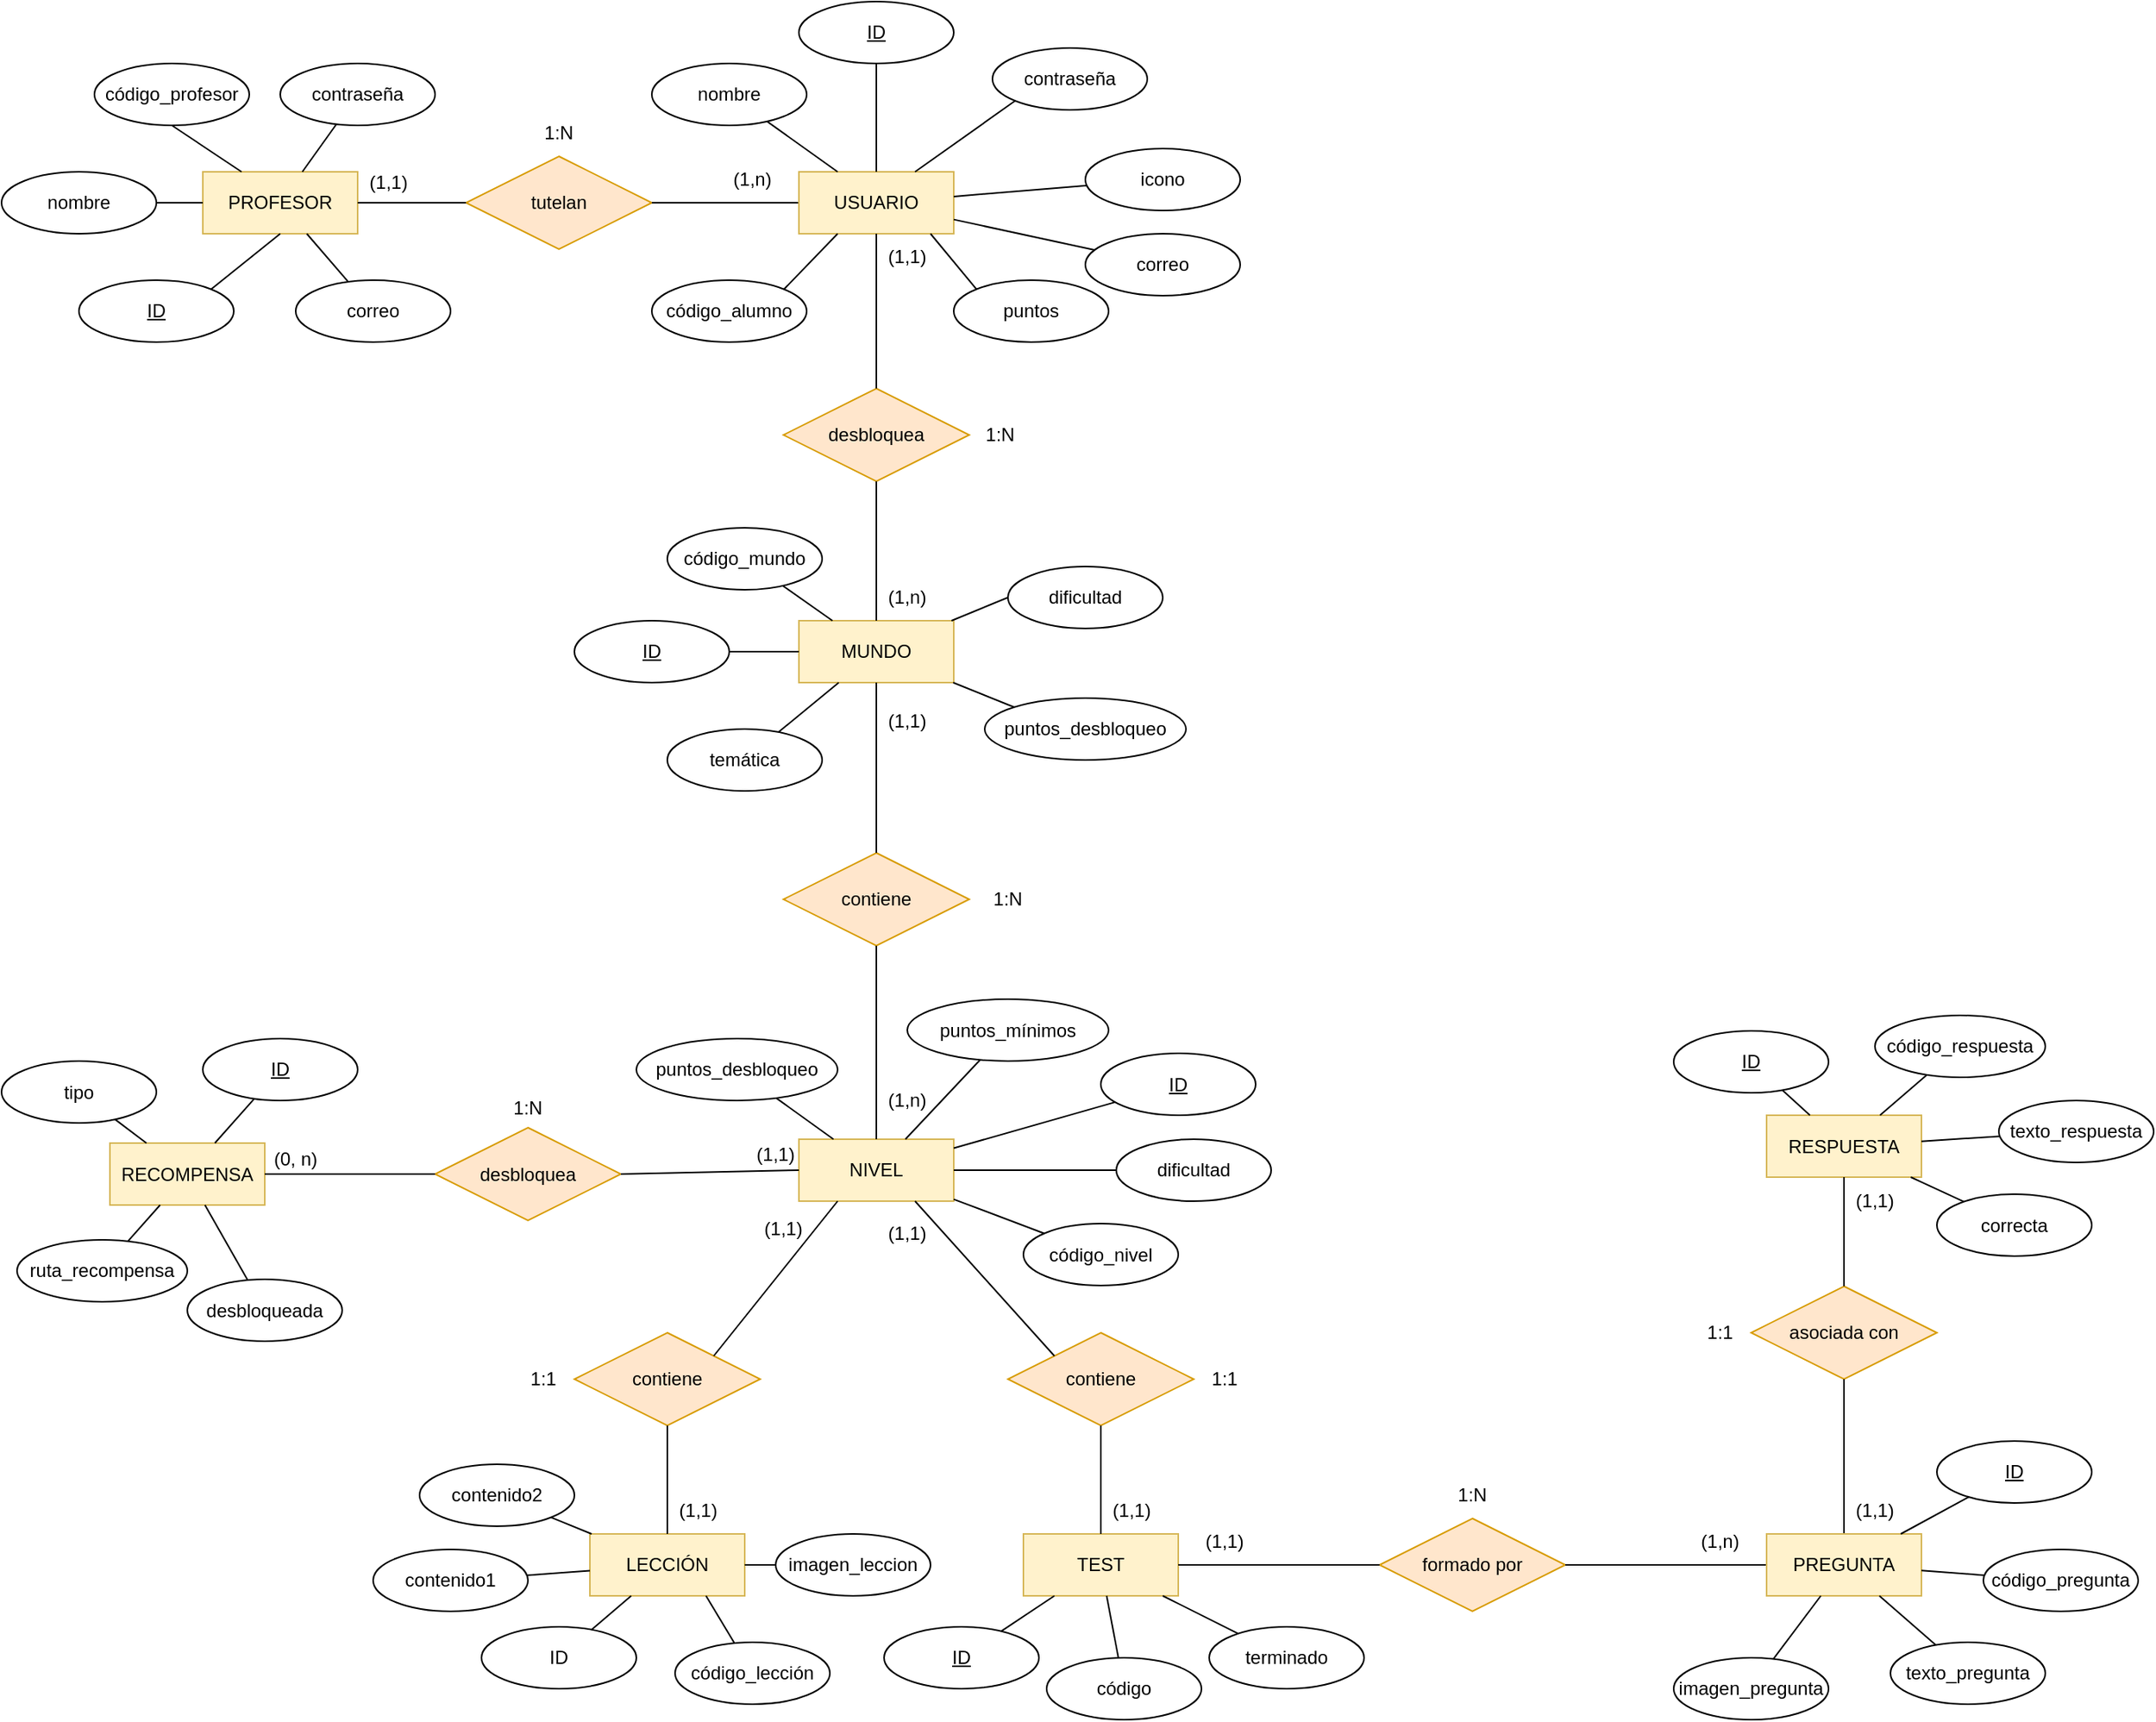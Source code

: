 <mxfile version="17.5.0" type="device"><diagram id="2SZATzoJ7jyjZa-QuBkc" name="Page-1"><mxGraphModel dx="868" dy="450" grid="1" gridSize="10" guides="1" tooltips="1" connect="1" arrows="1" fold="1" page="1" pageScale="1" pageWidth="1920" pageHeight="1200" math="0" shadow="0"><root><mxCell id="0"/><mxCell id="1" parent="0"/><mxCell id="1OOTAHwgdG0HFkxsUobN-11" value="tutelan" style="shape=rhombus;perimeter=rhombusPerimeter;whiteSpace=wrap;html=1;align=center;fillColor=#ffe6cc;strokeColor=#d79b00;" parent="1" vertex="1"><mxGeometry x="320" y="160" width="120" height="60" as="geometry"/></mxCell><mxCell id="1OOTAHwgdG0HFkxsUobN-17" value="" style="endArrow=none;html=1;rounded=0;entryX=0;entryY=0.5;entryDx=0;entryDy=0;exitX=1;exitY=0.5;exitDx=0;exitDy=0;" parent="1" source="1OOTAHwgdG0HFkxsUobN-11" target="1OOTAHwgdG0HFkxsUobN-19" edge="1"><mxGeometry relative="1" as="geometry"><mxPoint x="450" y="220" as="sourcePoint"/><mxPoint x="525" y="190.0" as="targetPoint"/></mxGeometry></mxCell><mxCell id="1OOTAHwgdG0HFkxsUobN-18" value="1:N" style="text;html=1;strokeColor=none;fillColor=none;align=center;verticalAlign=middle;whiteSpace=wrap;rounded=0;" parent="1" vertex="1"><mxGeometry x="350" y="130" width="60" height="30" as="geometry"/></mxCell><mxCell id="1OOTAHwgdG0HFkxsUobN-19" value="USUARIO" style="whiteSpace=wrap;html=1;align=center;fillColor=#fff2cc;strokeColor=#d6b656;" parent="1" vertex="1"><mxGeometry x="535" y="170" width="100" height="40" as="geometry"/></mxCell><mxCell id="1OOTAHwgdG0HFkxsUobN-20" value="PROFESOR" style="whiteSpace=wrap;html=1;align=center;fillColor=#fff2cc;strokeColor=#d6b656;" parent="1" vertex="1"><mxGeometry x="150" y="170" width="100" height="40" as="geometry"/></mxCell><mxCell id="1OOTAHwgdG0HFkxsUobN-21" value="" style="endArrow=none;html=1;rounded=0;entryX=1;entryY=0.5;entryDx=0;entryDy=0;exitX=0;exitY=0.5;exitDx=0;exitDy=0;" parent="1" source="1OOTAHwgdG0HFkxsUobN-11" target="1OOTAHwgdG0HFkxsUobN-20" edge="1"><mxGeometry relative="1" as="geometry"><mxPoint x="260" y="270" as="sourcePoint"/><mxPoint x="545" y="200.0" as="targetPoint"/></mxGeometry></mxCell><mxCell id="1OOTAHwgdG0HFkxsUobN-27" value="(1,1)" style="text;html=1;strokeColor=none;fillColor=none;align=center;verticalAlign=middle;whiteSpace=wrap;rounded=0;" parent="1" vertex="1"><mxGeometry x="240" y="162" width="60" height="30" as="geometry"/></mxCell><mxCell id="1OOTAHwgdG0HFkxsUobN-28" value="(1,n)" style="text;html=1;strokeColor=none;fillColor=none;align=center;verticalAlign=middle;whiteSpace=wrap;rounded=0;" parent="1" vertex="1"><mxGeometry x="475" y="160" width="60" height="30" as="geometry"/></mxCell><mxCell id="1OOTAHwgdG0HFkxsUobN-31" value="RECOMPENSA" style="whiteSpace=wrap;html=1;align=center;fillColor=#fff2cc;strokeColor=#d6b656;" parent="1" vertex="1"><mxGeometry x="90" y="797.5" width="100" height="40" as="geometry"/></mxCell><mxCell id="1OOTAHwgdG0HFkxsUobN-32" value="LECCIÓN" style="whiteSpace=wrap;html=1;align=center;fillColor=#fff2cc;strokeColor=#d6b656;" parent="1" vertex="1"><mxGeometry x="400" y="1050" width="100" height="40" as="geometry"/></mxCell><mxCell id="1OOTAHwgdG0HFkxsUobN-33" value="MUNDO" style="whiteSpace=wrap;html=1;align=center;fillColor=#fff2cc;strokeColor=#d6b656;" parent="1" vertex="1"><mxGeometry x="535" y="460" width="100" height="40" as="geometry"/></mxCell><mxCell id="1OOTAHwgdG0HFkxsUobN-34" value="NIVEL" style="whiteSpace=wrap;html=1;align=center;fillColor=#fff2cc;strokeColor=#d6b656;" parent="1" vertex="1"><mxGeometry x="535" y="795" width="100" height="40" as="geometry"/></mxCell><mxCell id="1OOTAHwgdG0HFkxsUobN-35" value="TEST" style="whiteSpace=wrap;html=1;align=center;fillColor=#fff2cc;strokeColor=#d6b656;" parent="1" vertex="1"><mxGeometry x="680" y="1050" width="100" height="40" as="geometry"/></mxCell><mxCell id="1OOTAHwgdG0HFkxsUobN-37" value="RESPUESTA" style="whiteSpace=wrap;html=1;align=center;fillColor=#fff2cc;strokeColor=#d6b656;" parent="1" vertex="1"><mxGeometry x="1160" y="779.5" width="100" height="40" as="geometry"/></mxCell><mxCell id="1OOTAHwgdG0HFkxsUobN-39" value="desbloquea" style="shape=rhombus;perimeter=rhombusPerimeter;whiteSpace=wrap;html=1;align=center;fillColor=#ffe6cc;strokeColor=#d79b00;" parent="1" vertex="1"><mxGeometry x="525" y="310" width="120" height="60" as="geometry"/></mxCell><mxCell id="1OOTAHwgdG0HFkxsUobN-41" value="" style="endArrow=none;html=1;rounded=0;exitX=0.5;exitY=1;exitDx=0;exitDy=0;entryX=0.5;entryY=0;entryDx=0;entryDy=0;" parent="1" source="1OOTAHwgdG0HFkxsUobN-19" target="1OOTAHwgdG0HFkxsUobN-39" edge="1"><mxGeometry relative="1" as="geometry"><mxPoint x="510" y="330" as="sourcePoint"/><mxPoint x="670" y="330" as="targetPoint"/></mxGeometry></mxCell><mxCell id="1OOTAHwgdG0HFkxsUobN-42" value="" style="endArrow=none;html=1;rounded=0;exitX=0.5;exitY=1;exitDx=0;exitDy=0;entryX=0.5;entryY=0;entryDx=0;entryDy=0;" parent="1" source="1OOTAHwgdG0HFkxsUobN-39" target="1OOTAHwgdG0HFkxsUobN-33" edge="1"><mxGeometry relative="1" as="geometry"><mxPoint x="595.0" y="290.0" as="sourcePoint"/><mxPoint x="595.0" y="350.0" as="targetPoint"/></mxGeometry></mxCell><mxCell id="1OOTAHwgdG0HFkxsUobN-43" value="1:N" style="text;html=1;strokeColor=none;fillColor=none;align=center;verticalAlign=middle;whiteSpace=wrap;rounded=0;" parent="1" vertex="1"><mxGeometry x="635" y="325" width="60" height="30" as="geometry"/></mxCell><mxCell id="1OOTAHwgdG0HFkxsUobN-44" value="(1,1)" style="text;html=1;strokeColor=none;fillColor=none;align=center;verticalAlign=middle;whiteSpace=wrap;rounded=0;" parent="1" vertex="1"><mxGeometry x="575" y="210" width="60" height="30" as="geometry"/></mxCell><mxCell id="1OOTAHwgdG0HFkxsUobN-45" value="(1,n)" style="text;html=1;strokeColor=none;fillColor=none;align=center;verticalAlign=middle;whiteSpace=wrap;rounded=0;" parent="1" vertex="1"><mxGeometry x="575" y="430" width="60" height="30" as="geometry"/></mxCell><mxCell id="1OOTAHwgdG0HFkxsUobN-46" value="contiene" style="shape=rhombus;perimeter=rhombusPerimeter;whiteSpace=wrap;html=1;align=center;fillColor=#ffe6cc;strokeColor=#d79b00;" parent="1" vertex="1"><mxGeometry x="525" y="610" width="120" height="60" as="geometry"/></mxCell><mxCell id="1OOTAHwgdG0HFkxsUobN-47" value="" style="endArrow=none;html=1;rounded=0;exitX=0.5;exitY=1;exitDx=0;exitDy=0;entryX=0.5;entryY=0;entryDx=0;entryDy=0;" parent="1" source="1OOTAHwgdG0HFkxsUobN-33" target="1OOTAHwgdG0HFkxsUobN-46" edge="1"><mxGeometry relative="1" as="geometry"><mxPoint x="510" y="610" as="sourcePoint"/><mxPoint x="670" y="610" as="targetPoint"/></mxGeometry></mxCell><mxCell id="1OOTAHwgdG0HFkxsUobN-48" value="" style="endArrow=none;html=1;rounded=0;exitX=0.5;exitY=1;exitDx=0;exitDy=0;entryX=0.5;entryY=0;entryDx=0;entryDy=0;" parent="1" source="1OOTAHwgdG0HFkxsUobN-46" target="1OOTAHwgdG0HFkxsUobN-34" edge="1"><mxGeometry relative="1" as="geometry"><mxPoint x="510" y="610" as="sourcePoint"/><mxPoint x="670" y="610" as="targetPoint"/></mxGeometry></mxCell><mxCell id="1OOTAHwgdG0HFkxsUobN-49" value="desbloquea" style="shape=rhombus;perimeter=rhombusPerimeter;whiteSpace=wrap;html=1;align=center;fillColor=#ffe6cc;strokeColor=#d79b00;" parent="1" vertex="1"><mxGeometry x="300" y="787.5" width="120" height="60" as="geometry"/></mxCell><mxCell id="J61Rb-ca9GSPEGgq18AX-1" value="" style="endArrow=none;html=1;rounded=0;entryX=1;entryY=0.5;entryDx=0;entryDy=0;" parent="1" source="1OOTAHwgdG0HFkxsUobN-49" target="1OOTAHwgdG0HFkxsUobN-31" edge="1"><mxGeometry relative="1" as="geometry"><mxPoint x="280" y="815" as="sourcePoint"/><mxPoint x="505" y="805" as="targetPoint"/></mxGeometry></mxCell><mxCell id="J61Rb-ca9GSPEGgq18AX-2" value="" style="endArrow=none;html=1;rounded=0;exitX=0;exitY=0.5;exitDx=0;exitDy=0;entryX=1;entryY=0.5;entryDx=0;entryDy=0;" parent="1" source="1OOTAHwgdG0HFkxsUobN-34" target="1OOTAHwgdG0HFkxsUobN-49" edge="1"><mxGeometry relative="1" as="geometry"><mxPoint x="605" y="765" as="sourcePoint"/><mxPoint x="605" y="815" as="targetPoint"/></mxGeometry></mxCell><mxCell id="J61Rb-ca9GSPEGgq18AX-5" value="contiene" style="shape=rhombus;perimeter=rhombusPerimeter;whiteSpace=wrap;html=1;align=center;fillColor=#ffe6cc;strokeColor=#d79b00;" parent="1" vertex="1"><mxGeometry x="390" y="920" width="120" height="60" as="geometry"/></mxCell><mxCell id="J61Rb-ca9GSPEGgq18AX-6" value="contiene" style="shape=rhombus;perimeter=rhombusPerimeter;whiteSpace=wrap;html=1;align=center;fillColor=#ffe6cc;strokeColor=#d79b00;" parent="1" vertex="1"><mxGeometry x="670" y="920" width="120" height="60" as="geometry"/></mxCell><mxCell id="J61Rb-ca9GSPEGgq18AX-7" value="formado por" style="shape=rhombus;perimeter=rhombusPerimeter;whiteSpace=wrap;html=1;align=center;fillColor=#ffe6cc;strokeColor=#d79b00;" parent="1" vertex="1"><mxGeometry x="910" y="1040" width="120" height="60" as="geometry"/></mxCell><mxCell id="J61Rb-ca9GSPEGgq18AX-8" value="asociada con" style="shape=rhombus;perimeter=rhombusPerimeter;whiteSpace=wrap;html=1;align=center;fillColor=#ffe6cc;strokeColor=#d79b00;" parent="1" vertex="1"><mxGeometry x="1150" y="890" width="120" height="60" as="geometry"/></mxCell><mxCell id="J61Rb-ca9GSPEGgq18AX-9" value="" style="endArrow=none;html=1;rounded=0;exitX=0.25;exitY=1;exitDx=0;exitDy=0;entryX=1;entryY=0;entryDx=0;entryDy=0;" parent="1" source="1OOTAHwgdG0HFkxsUobN-34" target="J61Rb-ca9GSPEGgq18AX-5" edge="1"><mxGeometry relative="1" as="geometry"><mxPoint x="545" y="825" as="sourcePoint"/><mxPoint x="500" y="825" as="targetPoint"/></mxGeometry></mxCell><mxCell id="J61Rb-ca9GSPEGgq18AX-10" value="" style="endArrow=none;html=1;rounded=0;exitX=0.75;exitY=1;exitDx=0;exitDy=0;entryX=0;entryY=0;entryDx=0;entryDy=0;" parent="1" source="1OOTAHwgdG0HFkxsUobN-34" target="J61Rb-ca9GSPEGgq18AX-6" edge="1"><mxGeometry relative="1" as="geometry"><mxPoint x="555" y="760" as="sourcePoint"/><mxPoint x="510" y="760" as="targetPoint"/></mxGeometry></mxCell><mxCell id="J61Rb-ca9GSPEGgq18AX-11" value="" style="endArrow=none;html=1;rounded=0;entryX=0.5;entryY=0;entryDx=0;entryDy=0;" parent="1" source="J61Rb-ca9GSPEGgq18AX-5" target="1OOTAHwgdG0HFkxsUobN-32" edge="1"><mxGeometry relative="1" as="geometry"><mxPoint x="620.0" y="930" as="sourcePoint"/><mxPoint x="640.0" y="985" as="targetPoint"/></mxGeometry></mxCell><mxCell id="J61Rb-ca9GSPEGgq18AX-12" value="" style="endArrow=none;html=1;rounded=0;exitX=0.5;exitY=1;exitDx=0;exitDy=0;entryX=0.5;entryY=0;entryDx=0;entryDy=0;" parent="1" source="J61Rb-ca9GSPEGgq18AX-6" target="1OOTAHwgdG0HFkxsUobN-35" edge="1"><mxGeometry relative="1" as="geometry"><mxPoint x="660.0" y="945" as="sourcePoint"/><mxPoint x="680.0" y="1000" as="targetPoint"/></mxGeometry></mxCell><mxCell id="J61Rb-ca9GSPEGgq18AX-14" value="" style="endArrow=none;html=1;rounded=0;entryX=1;entryY=0.5;entryDx=0;entryDy=0;" parent="1" source="AXG7xw45uUZ14vOBNyc1-51" target="J61Rb-ca9GSPEGgq18AX-7" edge="1"><mxGeometry relative="1" as="geometry"><mxPoint x="1240" y="1070" as="sourcePoint"/><mxPoint x="1670" y="880.5" as="targetPoint"/></mxGeometry></mxCell><mxCell id="J61Rb-ca9GSPEGgq18AX-15" value="" style="endArrow=none;html=1;rounded=0;exitX=0.5;exitY=0;exitDx=0;exitDy=0;entryX=0.5;entryY=1;entryDx=0;entryDy=0;" parent="1" source="J61Rb-ca9GSPEGgq18AX-8" target="1OOTAHwgdG0HFkxsUobN-37" edge="1"><mxGeometry relative="1" as="geometry"><mxPoint x="1420" y="995" as="sourcePoint"/><mxPoint x="1410" y="1025" as="targetPoint"/></mxGeometry></mxCell><mxCell id="J61Rb-ca9GSPEGgq18AX-16" value="" style="endArrow=none;html=1;rounded=0;entryX=0.5;entryY=1;entryDx=0;entryDy=0;" parent="1" source="AXG7xw45uUZ14vOBNyc1-51" target="J61Rb-ca9GSPEGgq18AX-8" edge="1"><mxGeometry relative="1" as="geometry"><mxPoint x="1210" y="1050" as="sourcePoint"/><mxPoint x="1420" y="965" as="targetPoint"/></mxGeometry></mxCell><mxCell id="J61Rb-ca9GSPEGgq18AX-17" value="(1,n)" style="text;html=1;strokeColor=none;fillColor=none;align=center;verticalAlign=middle;whiteSpace=wrap;rounded=0;" parent="1" vertex="1"><mxGeometry x="575" y="755" width="60" height="30" as="geometry"/></mxCell><mxCell id="J61Rb-ca9GSPEGgq18AX-18" value="(1,1)" style="text;html=1;strokeColor=none;fillColor=none;align=center;verticalAlign=middle;whiteSpace=wrap;rounded=0;" parent="1" vertex="1"><mxGeometry x="575" y="510" width="60" height="30" as="geometry"/></mxCell><mxCell id="J61Rb-ca9GSPEGgq18AX-19" value="1:N" style="text;html=1;strokeColor=none;fillColor=none;align=center;verticalAlign=middle;whiteSpace=wrap;rounded=0;" parent="1" vertex="1"><mxGeometry x="640" y="625" width="60" height="30" as="geometry"/></mxCell><mxCell id="J61Rb-ca9GSPEGgq18AX-20" value="(1,1)" style="text;html=1;strokeColor=none;fillColor=none;align=center;verticalAlign=middle;whiteSpace=wrap;rounded=0;" parent="1" vertex="1"><mxGeometry x="490" y="790" width="60" height="30" as="geometry"/></mxCell><mxCell id="J61Rb-ca9GSPEGgq18AX-21" value="(0, n)" style="text;html=1;strokeColor=none;fillColor=none;align=center;verticalAlign=middle;whiteSpace=wrap;rounded=0;" parent="1" vertex="1"><mxGeometry x="180" y="792.5" width="60" height="30" as="geometry"/></mxCell><mxCell id="J61Rb-ca9GSPEGgq18AX-22" value="1:N" style="text;html=1;strokeColor=none;fillColor=none;align=center;verticalAlign=middle;whiteSpace=wrap;rounded=0;" parent="1" vertex="1"><mxGeometry x="330" y="760" width="60" height="30" as="geometry"/></mxCell><mxCell id="J61Rb-ca9GSPEGgq18AX-26" value="(1,1)" style="text;html=1;strokeColor=none;fillColor=none;align=center;verticalAlign=middle;whiteSpace=wrap;rounded=0;" parent="1" vertex="1"><mxGeometry x="440" y="1020" width="60" height="30" as="geometry"/></mxCell><mxCell id="J61Rb-ca9GSPEGgq18AX-27" value="(1,1)" style="text;html=1;strokeColor=none;fillColor=none;align=center;verticalAlign=middle;whiteSpace=wrap;rounded=0;" parent="1" vertex="1"><mxGeometry x="495" y="837.5" width="60" height="30" as="geometry"/></mxCell><mxCell id="J61Rb-ca9GSPEGgq18AX-28" value="(1,1)" style="text;html=1;strokeColor=none;fillColor=none;align=center;verticalAlign=middle;whiteSpace=wrap;rounded=0;" parent="1" vertex="1"><mxGeometry x="720" y="1020" width="60" height="30" as="geometry"/></mxCell><mxCell id="J61Rb-ca9GSPEGgq18AX-29" value="(1,1)" style="text;html=1;strokeColor=none;fillColor=none;align=center;verticalAlign=middle;whiteSpace=wrap;rounded=0;" parent="1" vertex="1"><mxGeometry x="780" y="1040" width="60" height="30" as="geometry"/></mxCell><mxCell id="J61Rb-ca9GSPEGgq18AX-30" value="1:1" style="text;html=1;strokeColor=none;fillColor=none;align=center;verticalAlign=middle;whiteSpace=wrap;rounded=0;" parent="1" vertex="1"><mxGeometry x="340" y="935" width="60" height="30" as="geometry"/></mxCell><mxCell id="J61Rb-ca9GSPEGgq18AX-31" value="1:1" style="text;html=1;strokeColor=none;fillColor=none;align=center;verticalAlign=middle;whiteSpace=wrap;rounded=0;" parent="1" vertex="1"><mxGeometry x="780" y="935" width="60" height="30" as="geometry"/></mxCell><mxCell id="J61Rb-ca9GSPEGgq18AX-32" value="(1,n)" style="text;html=1;strokeColor=none;fillColor=none;align=center;verticalAlign=middle;whiteSpace=wrap;rounded=0;" parent="1" vertex="1"><mxGeometry x="1100" y="1040" width="60" height="30" as="geometry"/></mxCell><mxCell id="J61Rb-ca9GSPEGgq18AX-33" value="(1,1)" style="text;html=1;strokeColor=none;fillColor=none;align=center;verticalAlign=middle;whiteSpace=wrap;rounded=0;" parent="1" vertex="1"><mxGeometry x="575" y="840.5" width="60" height="30" as="geometry"/></mxCell><mxCell id="J61Rb-ca9GSPEGgq18AX-34" value="" style="endArrow=none;html=1;rounded=0;" parent="1" source="J61Rb-ca9GSPEGgq18AX-7" target="1OOTAHwgdG0HFkxsUobN-35" edge="1"><mxGeometry relative="1" as="geometry"><mxPoint x="910" y="1005" as="sourcePoint"/><mxPoint x="920" y="990" as="targetPoint"/></mxGeometry></mxCell><mxCell id="J61Rb-ca9GSPEGgq18AX-35" value="1:N" style="text;html=1;strokeColor=none;fillColor=none;align=center;verticalAlign=middle;whiteSpace=wrap;rounded=0;" parent="1" vertex="1"><mxGeometry x="940" y="1010" width="60" height="30" as="geometry"/></mxCell><mxCell id="J61Rb-ca9GSPEGgq18AX-36" value="(1,1)" style="text;html=1;strokeColor=none;fillColor=none;align=center;verticalAlign=middle;whiteSpace=wrap;rounded=0;" parent="1" vertex="1"><mxGeometry x="1200" y="1020" width="60" height="30" as="geometry"/></mxCell><mxCell id="J61Rb-ca9GSPEGgq18AX-37" value="(1,1)" style="text;html=1;strokeColor=none;fillColor=none;align=center;verticalAlign=middle;whiteSpace=wrap;rounded=0;" parent="1" vertex="1"><mxGeometry x="1200" y="819.5" width="60" height="30" as="geometry"/></mxCell><mxCell id="J61Rb-ca9GSPEGgq18AX-38" value="1:1" style="text;html=1;strokeColor=none;fillColor=none;align=center;verticalAlign=middle;whiteSpace=wrap;rounded=0;" parent="1" vertex="1"><mxGeometry x="1100" y="905" width="60" height="30" as="geometry"/></mxCell><mxCell id="AXG7xw45uUZ14vOBNyc1-2" value="ID" style="ellipse;whiteSpace=wrap;html=1;align=center;fontStyle=4;" parent="1" vertex="1"><mxGeometry x="70" y="240" width="100" height="40" as="geometry"/></mxCell><mxCell id="AXG7xw45uUZ14vOBNyc1-3" value="nombre" style="ellipse;whiteSpace=wrap;html=1;align=center;" parent="1" vertex="1"><mxGeometry x="20" y="170" width="100" height="40" as="geometry"/></mxCell><mxCell id="AXG7xw45uUZ14vOBNyc1-4" value="código_profesor" style="ellipse;whiteSpace=wrap;html=1;align=center;" parent="1" vertex="1"><mxGeometry x="80" y="100" width="100" height="40" as="geometry"/></mxCell><mxCell id="AXG7xw45uUZ14vOBNyc1-5" value="" style="endArrow=none;html=1;rounded=0;entryX=0.5;entryY=1;entryDx=0;entryDy=0;exitX=1;exitY=0;exitDx=0;exitDy=0;" parent="1" source="AXG7xw45uUZ14vOBNyc1-2" target="1OOTAHwgdG0HFkxsUobN-20" edge="1"><mxGeometry relative="1" as="geometry"><mxPoint x="450" y="200.0" as="sourcePoint"/><mxPoint x="545" y="200.0" as="targetPoint"/></mxGeometry></mxCell><mxCell id="AXG7xw45uUZ14vOBNyc1-6" value="" style="endArrow=none;html=1;rounded=0;exitX=1;exitY=0.5;exitDx=0;exitDy=0;" parent="1" source="AXG7xw45uUZ14vOBNyc1-3" edge="1"><mxGeometry relative="1" as="geometry"><mxPoint x="460" y="210.0" as="sourcePoint"/><mxPoint x="150" y="190" as="targetPoint"/></mxGeometry></mxCell><mxCell id="AXG7xw45uUZ14vOBNyc1-7" value="" style="endArrow=none;html=1;rounded=0;entryX=0.25;entryY=0;entryDx=0;entryDy=0;exitX=0.5;exitY=1;exitDx=0;exitDy=0;" parent="1" source="AXG7xw45uUZ14vOBNyc1-4" target="1OOTAHwgdG0HFkxsUobN-20" edge="1"><mxGeometry relative="1" as="geometry"><mxPoint x="470" y="220.0" as="sourcePoint"/><mxPoint x="565" y="220.0" as="targetPoint"/></mxGeometry></mxCell><mxCell id="AXG7xw45uUZ14vOBNyc1-8" value="ID" style="ellipse;whiteSpace=wrap;html=1;align=center;fontStyle=4;" parent="1" vertex="1"><mxGeometry x="535" y="60" width="100" height="40" as="geometry"/></mxCell><mxCell id="AXG7xw45uUZ14vOBNyc1-9" value="nombre" style="ellipse;whiteSpace=wrap;html=1;align=center;" parent="1" vertex="1"><mxGeometry x="440" y="100" width="100" height="40" as="geometry"/></mxCell><mxCell id="AXG7xw45uUZ14vOBNyc1-10" value="código_alumno" style="ellipse;whiteSpace=wrap;html=1;align=center;" parent="1" vertex="1"><mxGeometry x="440" y="240" width="100" height="40" as="geometry"/></mxCell><mxCell id="AXG7xw45uUZ14vOBNyc1-11" value="contraseña" style="ellipse;whiteSpace=wrap;html=1;align=center;" parent="1" vertex="1"><mxGeometry x="660" y="90" width="100" height="40" as="geometry"/></mxCell><mxCell id="AXG7xw45uUZ14vOBNyc1-12" value="icono" style="ellipse;whiteSpace=wrap;html=1;align=center;" parent="1" vertex="1"><mxGeometry x="720" y="155" width="100" height="40" as="geometry"/></mxCell><mxCell id="AXG7xw45uUZ14vOBNyc1-13" value="puntos" style="ellipse;whiteSpace=wrap;html=1;align=center;" parent="1" vertex="1"><mxGeometry x="635" y="240" width="100" height="40" as="geometry"/></mxCell><mxCell id="AXG7xw45uUZ14vOBNyc1-14" value="" style="endArrow=none;html=1;rounded=0;entryX=0.25;entryY=1;entryDx=0;entryDy=0;exitX=1;exitY=0;exitDx=0;exitDy=0;" parent="1" source="AXG7xw45uUZ14vOBNyc1-10" target="1OOTAHwgdG0HFkxsUobN-19" edge="1"><mxGeometry relative="1" as="geometry"><mxPoint x="140" y="150.0" as="sourcePoint"/><mxPoint x="185" y="180.0" as="targetPoint"/></mxGeometry></mxCell><mxCell id="AXG7xw45uUZ14vOBNyc1-15" value="" style="endArrow=none;html=1;rounded=0;entryX=0.75;entryY=0;entryDx=0;entryDy=0;exitX=0;exitY=0;exitDx=0;exitDy=0;" parent="1" source="AXG7xw45uUZ14vOBNyc1-13" target="1OOTAHwgdG0HFkxsUobN-44" edge="1"><mxGeometry relative="1" as="geometry"><mxPoint x="535.355" y="255.858" as="sourcePoint"/><mxPoint x="570" y="220.0" as="targetPoint"/></mxGeometry></mxCell><mxCell id="AXG7xw45uUZ14vOBNyc1-16" value="" style="endArrow=none;html=1;rounded=0;entryX=0.25;entryY=0;entryDx=0;entryDy=0;" parent="1" source="AXG7xw45uUZ14vOBNyc1-9" target="1OOTAHwgdG0HFkxsUobN-19" edge="1"><mxGeometry relative="1" as="geometry"><mxPoint x="545.355" y="265.858" as="sourcePoint"/><mxPoint x="560" y="180" as="targetPoint"/></mxGeometry></mxCell><mxCell id="AXG7xw45uUZ14vOBNyc1-17" value="" style="endArrow=none;html=1;rounded=0;entryX=0.5;entryY=0;entryDx=0;entryDy=0;" parent="1" source="AXG7xw45uUZ14vOBNyc1-8" target="1OOTAHwgdG0HFkxsUobN-19" edge="1"><mxGeometry relative="1" as="geometry"><mxPoint x="555.355" y="275.858" as="sourcePoint"/><mxPoint x="590" y="240.0" as="targetPoint"/></mxGeometry></mxCell><mxCell id="AXG7xw45uUZ14vOBNyc1-18" value="" style="endArrow=none;html=1;rounded=0;entryX=0.75;entryY=0;entryDx=0;entryDy=0;exitX=0;exitY=1;exitDx=0;exitDy=0;" parent="1" source="AXG7xw45uUZ14vOBNyc1-11" target="1OOTAHwgdG0HFkxsUobN-19" edge="1"><mxGeometry relative="1" as="geometry"><mxPoint x="565.355" y="285.858" as="sourcePoint"/><mxPoint x="600" y="250.0" as="targetPoint"/></mxGeometry></mxCell><mxCell id="AXG7xw45uUZ14vOBNyc1-19" value="" style="endArrow=none;html=1;rounded=0;" parent="1" source="AXG7xw45uUZ14vOBNyc1-12" target="1OOTAHwgdG0HFkxsUobN-19" edge="1"><mxGeometry relative="1" as="geometry"><mxPoint x="575.355" y="295.858" as="sourcePoint"/><mxPoint x="840" y="120" as="targetPoint"/></mxGeometry></mxCell><mxCell id="AXG7xw45uUZ14vOBNyc1-20" value="ID" style="ellipse;whiteSpace=wrap;html=1;align=center;fontStyle=4;" parent="1" vertex="1"><mxGeometry x="390" y="460" width="100" height="40" as="geometry"/></mxCell><mxCell id="AXG7xw45uUZ14vOBNyc1-21" value="código_mundo" style="ellipse;whiteSpace=wrap;html=1;align=center;" parent="1" vertex="1"><mxGeometry x="450" y="400" width="100" height="40" as="geometry"/></mxCell><mxCell id="AXG7xw45uUZ14vOBNyc1-22" value="temática" style="ellipse;whiteSpace=wrap;html=1;align=center;" parent="1" vertex="1"><mxGeometry x="450" y="530" width="100" height="40" as="geometry"/></mxCell><mxCell id="AXG7xw45uUZ14vOBNyc1-23" value="dificultad" style="ellipse;whiteSpace=wrap;html=1;align=center;" parent="1" vertex="1"><mxGeometry x="670" y="425" width="100" height="40" as="geometry"/></mxCell><mxCell id="AXG7xw45uUZ14vOBNyc1-24" value="puntos_desbloqueo" style="ellipse;whiteSpace=wrap;html=1;align=center;" parent="1" vertex="1"><mxGeometry x="655" y="510" width="130" height="40" as="geometry"/></mxCell><mxCell id="AXG7xw45uUZ14vOBNyc1-25" value="" style="endArrow=none;html=1;rounded=0;exitX=0;exitY=0.5;exitDx=0;exitDy=0;" parent="1" source="AXG7xw45uUZ14vOBNyc1-23" target="1OOTAHwgdG0HFkxsUobN-33" edge="1"><mxGeometry relative="1" as="geometry"><mxPoint x="659.645" y="255.858" as="sourcePoint"/><mxPoint x="630" y="220.0" as="targetPoint"/></mxGeometry></mxCell><mxCell id="AXG7xw45uUZ14vOBNyc1-26" value="" style="endArrow=none;html=1;rounded=0;entryX=0;entryY=0;entryDx=0;entryDy=0;" parent="1" source="1OOTAHwgdG0HFkxsUobN-33" target="AXG7xw45uUZ14vOBNyc1-24" edge="1"><mxGeometry relative="1" as="geometry"><mxPoint x="680.0" y="455" as="sourcePoint"/><mxPoint x="643.571" y="470" as="targetPoint"/></mxGeometry></mxCell><mxCell id="AXG7xw45uUZ14vOBNyc1-27" value="" style="endArrow=none;html=1;rounded=0;" parent="1" source="AXG7xw45uUZ14vOBNyc1-21" target="1OOTAHwgdG0HFkxsUobN-33" edge="1"><mxGeometry relative="1" as="geometry"><mxPoint x="644.912" y="510" as="sourcePoint"/><mxPoint x="684.293" y="525.78" as="targetPoint"/></mxGeometry></mxCell><mxCell id="AXG7xw45uUZ14vOBNyc1-28" value="" style="endArrow=none;html=1;rounded=0;" parent="1" source="AXG7xw45uUZ14vOBNyc1-20" target="1OOTAHwgdG0HFkxsUobN-33" edge="1"><mxGeometry relative="1" as="geometry"><mxPoint x="534.335" y="447.471" as="sourcePoint"/><mxPoint x="566.667" y="470" as="targetPoint"/></mxGeometry></mxCell><mxCell id="AXG7xw45uUZ14vOBNyc1-29" value="" style="endArrow=none;html=1;rounded=0;" parent="1" source="AXG7xw45uUZ14vOBNyc1-22" target="1OOTAHwgdG0HFkxsUobN-33" edge="1"><mxGeometry relative="1" as="geometry"><mxPoint x="500" y="490" as="sourcePoint"/><mxPoint x="545" y="490" as="targetPoint"/></mxGeometry></mxCell><mxCell id="AXG7xw45uUZ14vOBNyc1-30" value="ID" style="ellipse;whiteSpace=wrap;html=1;align=center;fontStyle=4;" parent="1" vertex="1"><mxGeometry x="150" y="730" width="100" height="40" as="geometry"/></mxCell><mxCell id="AXG7xw45uUZ14vOBNyc1-31" value="tipo" style="ellipse;whiteSpace=wrap;html=1;align=center;" parent="1" vertex="1"><mxGeometry x="20" y="744.5" width="100" height="40" as="geometry"/></mxCell><mxCell id="AXG7xw45uUZ14vOBNyc1-32" value="ruta_recompensa" style="ellipse;whiteSpace=wrap;html=1;align=center;" parent="1" vertex="1"><mxGeometry x="30" y="860" width="110" height="40" as="geometry"/></mxCell><mxCell id="AXG7xw45uUZ14vOBNyc1-33" value="desbloqueada" style="ellipse;whiteSpace=wrap;html=1;align=center;" parent="1" vertex="1"><mxGeometry x="140" y="885.5" width="100" height="40" as="geometry"/></mxCell><mxCell id="AXG7xw45uUZ14vOBNyc1-34" value="" style="endArrow=none;html=1;rounded=0;" parent="1" source="1OOTAHwgdG0HFkxsUobN-31" target="AXG7xw45uUZ14vOBNyc1-30" edge="1"><mxGeometry relative="1" as="geometry"><mxPoint x="341.463" y="825.732" as="sourcePoint"/><mxPoint x="200" y="827.5" as="targetPoint"/></mxGeometry></mxCell><mxCell id="AXG7xw45uUZ14vOBNyc1-35" value="" style="endArrow=none;html=1;rounded=0;" parent="1" source="AXG7xw45uUZ14vOBNyc1-31" target="1OOTAHwgdG0HFkxsUobN-31" edge="1"><mxGeometry relative="1" as="geometry"><mxPoint x="167.741" y="807.5" as="sourcePoint"/><mxPoint x="193.17" y="778.833" as="targetPoint"/></mxGeometry></mxCell><mxCell id="AXG7xw45uUZ14vOBNyc1-36" value="" style="endArrow=none;html=1;rounded=0;" parent="1" source="AXG7xw45uUZ14vOBNyc1-32" target="1OOTAHwgdG0HFkxsUobN-31" edge="1"><mxGeometry relative="1" as="geometry"><mxPoint x="103.128" y="792.232" as="sourcePoint"/><mxPoint x="123.585" y="807.5" as="targetPoint"/></mxGeometry></mxCell><mxCell id="AXG7xw45uUZ14vOBNyc1-37" value="" style="endArrow=none;html=1;rounded=0;" parent="1" source="AXG7xw45uUZ14vOBNyc1-33" target="1OOTAHwgdG0HFkxsUobN-31" edge="1"><mxGeometry relative="1" as="geometry"><mxPoint x="100.714" y="871.797" as="sourcePoint"/><mxPoint x="127.6" y="847.5" as="targetPoint"/></mxGeometry></mxCell><mxCell id="AXG7xw45uUZ14vOBNyc1-39" value="código_lección" style="ellipse;whiteSpace=wrap;html=1;align=center;" parent="1" vertex="1"><mxGeometry x="455" y="1120" width="100" height="40" as="geometry"/></mxCell><mxCell id="AXG7xw45uUZ14vOBNyc1-40" value="&lt;span&gt;ID&lt;/span&gt;" style="ellipse;whiteSpace=wrap;html=1;align=center;" parent="1" vertex="1"><mxGeometry x="330" y="1110" width="100" height="40" as="geometry"/></mxCell><mxCell id="AXG7xw45uUZ14vOBNyc1-41" value="" style="endArrow=none;html=1;rounded=0;" parent="1" target="1OOTAHwgdG0HFkxsUobN-32" edge="1"><mxGeometry relative="1" as="geometry"><mxPoint x="359.32" y="1076.712" as="sourcePoint"/><mxPoint x="161.364" y="827.5" as="targetPoint"/></mxGeometry></mxCell><mxCell id="AXG7xw45uUZ14vOBNyc1-42" value="" style="endArrow=none;html=1;rounded=0;" parent="1" source="AXG7xw45uUZ14vOBNyc1-40" target="1OOTAHwgdG0HFkxsUobN-32" edge="1"><mxGeometry relative="1" as="geometry"><mxPoint x="369.382" y="1086.865" as="sourcePoint"/><mxPoint x="410" y="1083.571" as="targetPoint"/></mxGeometry></mxCell><mxCell id="AXG7xw45uUZ14vOBNyc1-43" value="" style="endArrow=none;html=1;rounded=0;entryX=0.75;entryY=1;entryDx=0;entryDy=0;" parent="1" source="AXG7xw45uUZ14vOBNyc1-39" target="1OOTAHwgdG0HFkxsUobN-32" edge="1"><mxGeometry relative="1" as="geometry"><mxPoint x="418.57" y="1121.43" as="sourcePoint"/><mxPoint x="440" y="1100" as="targetPoint"/></mxGeometry></mxCell><mxCell id="AXG7xw45uUZ14vOBNyc1-44" value="ID" style="ellipse;whiteSpace=wrap;html=1;align=center;fontStyle=4;" parent="1" vertex="1"><mxGeometry x="590" y="1110" width="100" height="40" as="geometry"/></mxCell><mxCell id="AXG7xw45uUZ14vOBNyc1-45" value="código" style="ellipse;whiteSpace=wrap;html=1;align=center;" parent="1" vertex="1"><mxGeometry x="695" y="1130" width="100" height="40" as="geometry"/></mxCell><mxCell id="AXG7xw45uUZ14vOBNyc1-46" value="terminado" style="ellipse;whiteSpace=wrap;html=1;align=center;" parent="1" vertex="1"><mxGeometry x="800" y="1110" width="100" height="40" as="geometry"/></mxCell><mxCell id="AXG7xw45uUZ14vOBNyc1-47" value="" style="endArrow=none;html=1;rounded=0;" parent="1" source="AXG7xw45uUZ14vOBNyc1-44" target="1OOTAHwgdG0HFkxsUobN-35" edge="1"><mxGeometry relative="1" as="geometry"><mxPoint x="503.331" y="1130.552" as="sourcePoint"/><mxPoint x="485" y="1100" as="targetPoint"/></mxGeometry></mxCell><mxCell id="AXG7xw45uUZ14vOBNyc1-48" value="" style="endArrow=none;html=1;rounded=0;" parent="1" source="AXG7xw45uUZ14vOBNyc1-45" target="1OOTAHwgdG0HFkxsUobN-35" edge="1"><mxGeometry relative="1" as="geometry"><mxPoint x="696.216" y="1131.081" as="sourcePoint"/><mxPoint x="722.857" y="1100" as="targetPoint"/></mxGeometry></mxCell><mxCell id="AXG7xw45uUZ14vOBNyc1-49" value="" style="endArrow=none;html=1;rounded=0;" parent="1" source="AXG7xw45uUZ14vOBNyc1-46" target="1OOTAHwgdG0HFkxsUobN-35" edge="1"><mxGeometry relative="1" as="geometry"><mxPoint x="785.842" y="1140.819" as="sourcePoint"/><mxPoint x="755" y="1100" as="targetPoint"/></mxGeometry></mxCell><mxCell id="AXG7xw45uUZ14vOBNyc1-51" value="PREGUNTA" style="whiteSpace=wrap;html=1;align=center;fillColor=#fff2cc;strokeColor=#d6b656;" parent="1" vertex="1"><mxGeometry x="1160" y="1050" width="100" height="40" as="geometry"/></mxCell><mxCell id="AXG7xw45uUZ14vOBNyc1-52" value="ID" style="ellipse;whiteSpace=wrap;html=1;align=center;fontStyle=4;" parent="1" vertex="1"><mxGeometry x="1270" y="990" width="100" height="40" as="geometry"/></mxCell><mxCell id="AXG7xw45uUZ14vOBNyc1-53" value="código_pregunta" style="ellipse;whiteSpace=wrap;html=1;align=center;" parent="1" vertex="1"><mxGeometry x="1300" y="1060" width="100" height="40" as="geometry"/></mxCell><mxCell id="AXG7xw45uUZ14vOBNyc1-54" value="texto_pregunta" style="ellipse;whiteSpace=wrap;html=1;align=center;" parent="1" vertex="1"><mxGeometry x="1240" y="1120" width="100" height="40" as="geometry"/></mxCell><mxCell id="AXG7xw45uUZ14vOBNyc1-55" value="imagen_pregunta" style="ellipse;whiteSpace=wrap;html=1;align=center;" parent="1" vertex="1"><mxGeometry x="1100" y="1130" width="100" height="40" as="geometry"/></mxCell><mxCell id="AXG7xw45uUZ14vOBNyc1-56" value="" style="endArrow=none;html=1;rounded=0;" parent="1" source="AXG7xw45uUZ14vOBNyc1-55" target="AXG7xw45uUZ14vOBNyc1-51" edge="1"><mxGeometry relative="1" as="geometry"><mxPoint x="708.765" y="1124.383" as="sourcePoint"/><mxPoint x="660" y="1100" as="targetPoint"/></mxGeometry></mxCell><mxCell id="AXG7xw45uUZ14vOBNyc1-57" value="" style="endArrow=none;html=1;rounded=0;" parent="1" source="AXG7xw45uUZ14vOBNyc1-54" target="AXG7xw45uUZ14vOBNyc1-51" edge="1"><mxGeometry relative="1" as="geometry"><mxPoint x="1174.158" y="1140.819" as="sourcePoint"/><mxPoint x="1205" y="1100" as="targetPoint"/></mxGeometry></mxCell><mxCell id="AXG7xw45uUZ14vOBNyc1-58" value="" style="endArrow=none;html=1;rounded=0;" parent="1" source="AXG7xw45uUZ14vOBNyc1-53" target="AXG7xw45uUZ14vOBNyc1-51" edge="1"><mxGeometry relative="1" as="geometry"><mxPoint x="1279.212" y="1131.811" as="sourcePoint"/><mxPoint x="1242.857" y="1100" as="targetPoint"/></mxGeometry></mxCell><mxCell id="AXG7xw45uUZ14vOBNyc1-59" value="" style="endArrow=none;html=1;rounded=0;" parent="1" source="AXG7xw45uUZ14vOBNyc1-52" target="AXG7xw45uUZ14vOBNyc1-51" edge="1"><mxGeometry relative="1" as="geometry"><mxPoint x="1310.618" y="1086.865" as="sourcePoint"/><mxPoint x="1270" y="1083.571" as="targetPoint"/></mxGeometry></mxCell><mxCell id="AXG7xw45uUZ14vOBNyc1-60" value="ID" style="ellipse;whiteSpace=wrap;html=1;align=center;fontStyle=4;" parent="1" vertex="1"><mxGeometry x="1100" y="725" width="100" height="40" as="geometry"/></mxCell><mxCell id="AXG7xw45uUZ14vOBNyc1-61" value="código_respuesta" style="ellipse;whiteSpace=wrap;html=1;align=center;" parent="1" vertex="1"><mxGeometry x="1230" y="715" width="110" height="40" as="geometry"/></mxCell><mxCell id="AXG7xw45uUZ14vOBNyc1-62" value="texto_respuesta" style="ellipse;whiteSpace=wrap;html=1;align=center;" parent="1" vertex="1"><mxGeometry x="1310" y="770" width="100" height="40" as="geometry"/></mxCell><mxCell id="AXG7xw45uUZ14vOBNyc1-63" value="correcta" style="ellipse;whiteSpace=wrap;html=1;align=center;" parent="1" vertex="1"><mxGeometry x="1270" y="830.5" width="100" height="40" as="geometry"/></mxCell><mxCell id="AXG7xw45uUZ14vOBNyc1-64" value="" style="endArrow=none;html=1;rounded=0;" parent="1" source="1OOTAHwgdG0HFkxsUobN-37" target="AXG7xw45uUZ14vOBNyc1-60" edge="1"><mxGeometry relative="1" as="geometry"><mxPoint x="1300.557" y="1036.165" as="sourcePoint"/><mxPoint x="1130" y="810" as="targetPoint"/></mxGeometry></mxCell><mxCell id="AXG7xw45uUZ14vOBNyc1-65" value="" style="endArrow=none;html=1;rounded=0;" parent="1" source="1OOTAHwgdG0HFkxsUobN-37" target="AXG7xw45uUZ14vOBNyc1-61" edge="1"><mxGeometry relative="1" as="geometry"><mxPoint x="1198.026" y="789.5" as="sourcePoint"/><mxPoint x="1180.218" y="773.292" as="targetPoint"/></mxGeometry></mxCell><mxCell id="AXG7xw45uUZ14vOBNyc1-66" value="" style="endArrow=none;html=1;rounded=0;" parent="1" source="1OOTAHwgdG0HFkxsUobN-37" target="AXG7xw45uUZ14vOBNyc1-62" edge="1"><mxGeometry relative="1" as="geometry"><mxPoint x="1270" y="830" as="sourcePoint"/><mxPoint x="1273.694" y="763.438" as="targetPoint"/></mxGeometry></mxCell><mxCell id="AXG7xw45uUZ14vOBNyc1-67" value="" style="endArrow=none;html=1;rounded=0;" parent="1" source="1OOTAHwgdG0HFkxsUobN-37" target="AXG7xw45uUZ14vOBNyc1-63" edge="1"><mxGeometry relative="1" as="geometry"><mxPoint x="1270" y="806.181" as="sourcePoint"/><mxPoint x="1320.503" y="802.828" as="targetPoint"/></mxGeometry></mxCell><mxCell id="AXG7xw45uUZ14vOBNyc1-70" value="ID" style="ellipse;whiteSpace=wrap;html=1;align=center;fontStyle=4;" parent="1" vertex="1"><mxGeometry x="730" y="739.5" width="100" height="40" as="geometry"/></mxCell><mxCell id="AXG7xw45uUZ14vOBNyc1-71" value="puntos_desbloqueo" style="ellipse;whiteSpace=wrap;html=1;align=center;" parent="1" vertex="1"><mxGeometry x="430" y="730" width="130" height="40" as="geometry"/></mxCell><mxCell id="AXG7xw45uUZ14vOBNyc1-72" value="puntos_mínimos" style="ellipse;whiteSpace=wrap;html=1;align=center;" parent="1" vertex="1"><mxGeometry x="605" y="704.5" width="130" height="40" as="geometry"/></mxCell><mxCell id="AXG7xw45uUZ14vOBNyc1-73" value="dificultad" style="ellipse;whiteSpace=wrap;html=1;align=center;" parent="1" vertex="1"><mxGeometry x="740" y="795" width="100" height="40" as="geometry"/></mxCell><mxCell id="AXG7xw45uUZ14vOBNyc1-74" value="código_nivel" style="ellipse;whiteSpace=wrap;html=1;align=center;" parent="1" vertex="1"><mxGeometry x="680" y="849.5" width="100" height="40" as="geometry"/></mxCell><mxCell id="AXG7xw45uUZ14vOBNyc1-75" value="" style="endArrow=none;html=1;rounded=0;" parent="1" source="AXG7xw45uUZ14vOBNyc1-71" target="1OOTAHwgdG0HFkxsUobN-34" edge="1"><mxGeometry relative="1" as="geometry"><mxPoint x="595" y="680" as="sourcePoint"/><mxPoint x="595" y="805" as="targetPoint"/></mxGeometry></mxCell><mxCell id="AXG7xw45uUZ14vOBNyc1-76" value="" style="endArrow=none;html=1;rounded=0;" parent="1" source="AXG7xw45uUZ14vOBNyc1-72" target="1OOTAHwgdG0HFkxsUobN-34" edge="1"><mxGeometry relative="1" as="geometry"><mxPoint x="530.515" y="778.395" as="sourcePoint"/><mxPoint x="567.308" y="805" as="targetPoint"/></mxGeometry></mxCell><mxCell id="AXG7xw45uUZ14vOBNyc1-77" value="" style="endArrow=none;html=1;rounded=0;" parent="1" source="AXG7xw45uUZ14vOBNyc1-70" target="1OOTAHwgdG0HFkxsUobN-34" edge="1"><mxGeometry relative="1" as="geometry"><mxPoint x="661.962" y="753.714" as="sourcePoint"/><mxPoint x="613.785" y="805" as="targetPoint"/></mxGeometry></mxCell><mxCell id="AXG7xw45uUZ14vOBNyc1-78" value="" style="endArrow=none;html=1;rounded=0;" parent="1" source="AXG7xw45uUZ14vOBNyc1-73" target="1OOTAHwgdG0HFkxsUobN-34" edge="1"><mxGeometry relative="1" as="geometry"><mxPoint x="748.905" y="780.893" as="sourcePoint"/><mxPoint x="645" y="810.769" as="targetPoint"/></mxGeometry></mxCell><mxCell id="AXG7xw45uUZ14vOBNyc1-79" value="" style="endArrow=none;html=1;rounded=0;" parent="1" source="AXG7xw45uUZ14vOBNyc1-74" target="1OOTAHwgdG0HFkxsUobN-34" edge="1"><mxGeometry relative="1" as="geometry"><mxPoint x="750" y="825" as="sourcePoint"/><mxPoint x="645" y="825" as="targetPoint"/></mxGeometry></mxCell><mxCell id="YRLhEIo2uVsTj8qE6c-I-1" value="correo" style="ellipse;whiteSpace=wrap;html=1;align=center;" parent="1" vertex="1"><mxGeometry x="720" y="210" width="100" height="40" as="geometry"/></mxCell><mxCell id="YRLhEIo2uVsTj8qE6c-I-2" value="" style="endArrow=none;html=1;rounded=0;" parent="1" source="YRLhEIo2uVsTj8qE6c-I-1" target="1OOTAHwgdG0HFkxsUobN-19" edge="1"><mxGeometry relative="1" as="geometry"><mxPoint x="730.836" y="188.642" as="sourcePoint"/><mxPoint x="645" y="195.946" as="targetPoint"/></mxGeometry></mxCell><mxCell id="YRLhEIo2uVsTj8qE6c-I-3" value="correo" style="ellipse;whiteSpace=wrap;html=1;align=center;" parent="1" vertex="1"><mxGeometry x="210" y="240" width="100" height="40" as="geometry"/></mxCell><mxCell id="YRLhEIo2uVsTj8qE6c-I-4" value="contraseña" style="ellipse;whiteSpace=wrap;html=1;align=center;" parent="1" vertex="1"><mxGeometry x="200" y="100" width="100" height="40" as="geometry"/></mxCell><mxCell id="YRLhEIo2uVsTj8qE6c-I-5" value="" style="endArrow=none;html=1;rounded=0;" parent="1" source="1OOTAHwgdG0HFkxsUobN-20" target="YRLhEIo2uVsTj8qE6c-I-4" edge="1"><mxGeometry relative="1" as="geometry"><mxPoint x="140" y="150" as="sourcePoint"/><mxPoint x="185" y="180" as="targetPoint"/></mxGeometry></mxCell><mxCell id="YRLhEIo2uVsTj8qE6c-I-6" value="" style="endArrow=none;html=1;rounded=0;" parent="1" source="YRLhEIo2uVsTj8qE6c-I-3" target="1OOTAHwgdG0HFkxsUobN-20" edge="1"><mxGeometry relative="1" as="geometry"><mxPoint x="224.286" y="180" as="sourcePoint"/><mxPoint x="246.264" y="149.23" as="targetPoint"/></mxGeometry></mxCell><mxCell id="f68nEE44ou2nt3cC9mMm-1" value="contenido2" style="ellipse;whiteSpace=wrap;html=1;align=center;" vertex="1" parent="1"><mxGeometry x="290" y="1005" width="100" height="40" as="geometry"/></mxCell><mxCell id="f68nEE44ou2nt3cC9mMm-2" value="contenido1" style="ellipse;whiteSpace=wrap;html=1;align=center;" vertex="1" parent="1"><mxGeometry x="260" y="1060" width="100" height="40" as="geometry"/></mxCell><mxCell id="f68nEE44ou2nt3cC9mMm-3" value="imagen_leccion" style="ellipse;whiteSpace=wrap;html=1;align=center;" vertex="1" parent="1"><mxGeometry x="520" y="1050" width="100" height="40" as="geometry"/></mxCell><mxCell id="f68nEE44ou2nt3cC9mMm-4" value="" style="endArrow=none;html=1;rounded=0;" edge="1" parent="1" source="f68nEE44ou2nt3cC9mMm-1" target="1OOTAHwgdG0HFkxsUobN-32"><mxGeometry relative="1" as="geometry"><mxPoint x="369.32" y="1086.712" as="sourcePoint"/><mxPoint x="410" y="1083.701" as="targetPoint"/></mxGeometry></mxCell><mxCell id="f68nEE44ou2nt3cC9mMm-5" value="" style="endArrow=none;html=1;rounded=0;" edge="1" parent="1" source="1OOTAHwgdG0HFkxsUobN-32" target="f68nEE44ou2nt3cC9mMm-3"><mxGeometry relative="1" as="geometry"><mxPoint x="500" y="1070" as="sourcePoint"/><mxPoint x="420" y="1093.701" as="targetPoint"/></mxGeometry></mxCell></root></mxGraphModel></diagram></mxfile>